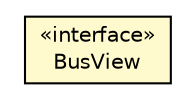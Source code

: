 #!/usr/local/bin/dot
#
# Class diagram 
# Generated by UMLGraph version R5_6 (http://www.umlgraph.org/)
#

digraph G {
	edge [fontname="Helvetica",fontsize=10,labelfontname="Helvetica",labelfontsize=10];
	node [fontname="Helvetica",fontsize=10,shape=plaintext];
	nodesep=0.25;
	ranksep=0.5;
	// eu.itesla_project.iidm.network.Network.BusView
	c4580 [label=<<table title="eu.itesla_project.iidm.network.Network.BusView" border="0" cellborder="1" cellspacing="0" cellpadding="2" port="p" bgcolor="lemonChiffon" href="./Network.BusView.html">
		<tr><td><table border="0" cellspacing="0" cellpadding="1">
<tr><td align="center" balign="center"> &#171;interface&#187; </td></tr>
<tr><td align="center" balign="center"> BusView </td></tr>
		</table></td></tr>
		</table>>, URL="./Network.BusView.html", fontname="Helvetica", fontcolor="black", fontsize=10.0];
}

